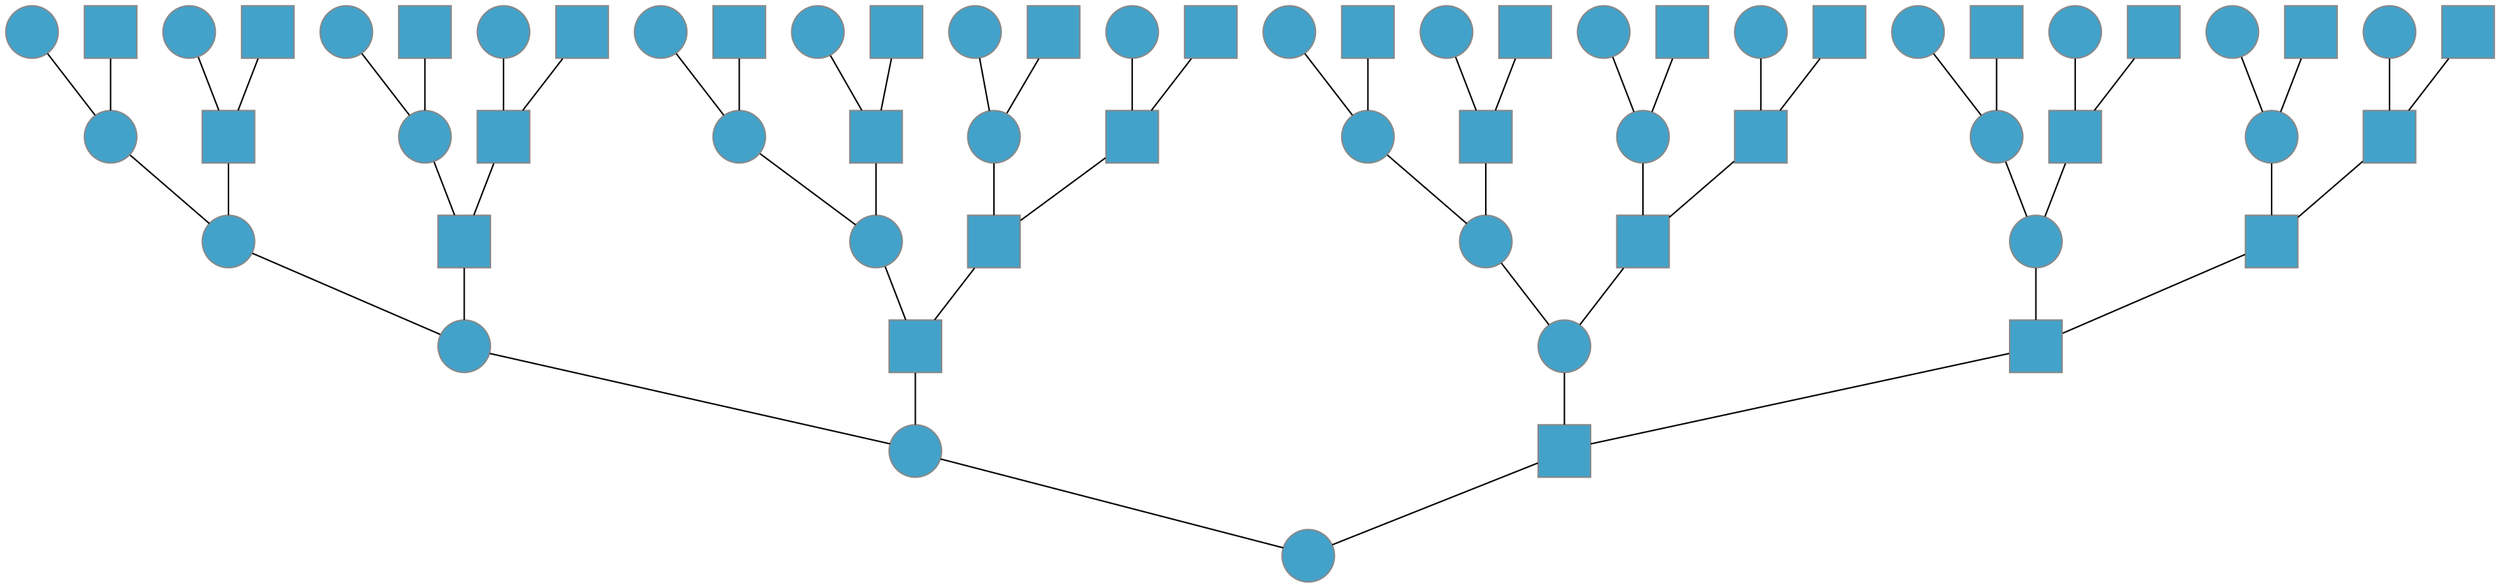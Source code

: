 graph G {
    F_0_0_0 [label="", penwidth=1, shape=circle, style=filled, fillcolor="#43a2ca", color="#888888"]
    F_1_1_1 [label="", penwidth=1, shape=circle, style=filled, fillcolor="#43a2ca", color="#888888"]
    M_32_1_0 [label="", penwidth=1, shape=square, style=filled, fillcolor="#43a2ca", color="#888888"]
    F_2_2_2 [label="", penwidth=1, shape=circle, style=filled, fillcolor="#43a2ca", color="#888888"]
    M_17_2_1 [label="", penwidth=1, shape=square, style=filled, fillcolor="#43a2ca", color="#888888"]
    F_33_2_1 [label="", penwidth=1, shape=circle, style=filled, fillcolor="#43a2ca", color="#888888"]
    M_48_2_0 [label="", penwidth=1, shape=square, style=filled, fillcolor="#43a2ca", color="#888888"]
    F_3_3_3 [label="", penwidth=1, shape=circle, style=filled, fillcolor="#43a2ca", color="#888888"]
    M_10_3_2 [label="", penwidth=1, shape=square, style=filled, fillcolor="#43a2ca", color="#888888"]
    F_18_3_2 [label="", penwidth=1, shape=circle, style=filled, fillcolor="#43a2ca", color="#888888"]
    M_25_3_1 [label="", penwidth=1, shape=square, style=filled, fillcolor="#43a2ca", color="#888888"]
    F_34_3_2 [label="", penwidth=1, shape=circle, style=filled, fillcolor="#43a2ca", color="#888888"]
    M_41_3_1 [label="", penwidth=1, shape=square, style=filled, fillcolor="#43a2ca", color="#888888"]
    F_49_3_0 [label="", penwidth=1, shape=circle, style=filled, fillcolor="#43a2ca", color="#888888"]
    M_56_3_0 [label="", penwidth=1, shape=square, style=filled, fillcolor="#43a2ca", color="#888888"]
    F_4_4_4 [label="", penwidth=1, shape=circle, style=filled, fillcolor="#43a2ca", color="#888888"]
    M_7_4_3 [label="", penwidth=1, shape=square, style=filled, fillcolor="#43a2ca", color="#888888"]
    F_11_4_3 [label="", penwidth=1, shape=circle, style=filled, fillcolor="#43a2ca", color="#888888"]
    M_14_4_2 [label="", penwidth=1, shape=square, style=filled, fillcolor="#43a2ca", color="#888888"]
    F_19_4_3 [label="", penwidth=1, shape=circle, style=filled, fillcolor="#43a2ca", color="#888888"]
    M_22_4_2 [label="", penwidth=1, shape=square, style=filled, fillcolor="#43a2ca", color="#888888"]
    F_26_4_1 [label="", penwidth=1, shape=circle, style=filled, fillcolor="#43a2ca", color="#888888"]
    M_29_4_1 [label="", penwidth=1, shape=square, style=filled, fillcolor="#43a2ca", color="#888888"]
    F_35_4_3 [label="", penwidth=1, shape=circle, style=filled, fillcolor="#43a2ca", color="#888888"]
    M_38_4_2 [label="", penwidth=1, shape=square, style=filled, fillcolor="#43a2ca", color="#888888"]
    F_42_4_2 [label="", penwidth=1, shape=circle, style=filled, fillcolor="#43a2ca", color="#888888"]
    M_45_4_1 [label="", penwidth=1, shape=square, style=filled, fillcolor="#43a2ca", color="#888888"]
    F_50_4_0 [label="", penwidth=1, shape=circle, style=filled, fillcolor="#43a2ca", color="#888888"]
    M_53_4_0 [label="", penwidth=1, shape=square, style=filled, fillcolor="#43a2ca", color="#888888"]
    F_57_4_0 [label="", penwidth=1, shape=circle, style=filled, fillcolor="#43a2ca", color="#888888"]
    M_60_4_0 [label="", penwidth=1, shape=square, style=filled, fillcolor="#43a2ca", color="#888888"]
    F_5_5_5 [label="", penwidth=1, shape=circle, style=filled, fillcolor="#43a2ca", color="#888888"]
    M_6_5_4 [label="", penwidth=1, shape=square, style=filled, fillcolor="#43a2ca", color="#888888"]
    F_8_5_4 [label="", penwidth=1, shape=circle, style=filled, fillcolor="#43a2ca", color="#888888"]
    M_9_5_3 [label="", penwidth=1, shape=square, style=filled, fillcolor="#43a2ca", color="#888888"]
    F_12_5_4 [label="", penwidth=1, shape=circle, style=filled, fillcolor="#43a2ca", color="#888888"]
    M_13_5_3 [label="", penwidth=1, shape=square, style=filled, fillcolor="#43a2ca", color="#888888"]
    F_15_5_2 [label="", penwidth=1, shape=circle, style=filled, fillcolor="#43a2ca", color="#888888"]
    M_16_5_2 [label="", penwidth=1, shape=square, style=filled, fillcolor="#43a2ca", color="#888888"]
    F_20_5_4 [label="", penwidth=1, shape=circle, style=filled, fillcolor="#43a2ca", color="#888888"]
    M_21_5_3 [label="", penwidth=1, shape=square, style=filled, fillcolor="#43a2ca", color="#888888"]
    F_23_5_3 [label="", penwidth=1, shape=circle, style=filled, fillcolor="#43a2ca", color="#888888"]
    M_24_5_2 [label="", penwidth=1, shape=square, style=filled, fillcolor="#43a2ca", color="#888888"]
    F_27_5_1 [label="", penwidth=1, shape=circle, style=filled, fillcolor="#43a2ca", color="#888888"]
    M_28_5_1 [label="", penwidth=1, shape=square, style=filled, fillcolor="#43a2ca", color="#888888"]
    F_30_5_1 [label="", penwidth=1, shape=circle, style=filled, fillcolor="#43a2ca", color="#888888"]
    M_31_5_1 [label="", penwidth=1, shape=square, style=filled, fillcolor="#43a2ca", color="#888888"]
    F_36_5_4 [label="", penwidth=1, shape=circle, style=filled, fillcolor="#43a2ca", color="#888888"]
    M_37_5_3 [label="", penwidth=1, shape=square, style=filled, fillcolor="#43a2ca", color="#888888"]
    F_39_5_3 [label="", penwidth=1, shape=circle, style=filled, fillcolor="#43a2ca", color="#888888"]
    M_40_5_2 [label="", penwidth=1, shape=square, style=filled, fillcolor="#43a2ca", color="#888888"]
    F_43_5_3 [label="", penwidth=1, shape=circle, style=filled, fillcolor="#43a2ca", color="#888888"]
    M_44_5_2 [label="", penwidth=1, shape=square, style=filled, fillcolor="#43a2ca", color="#888888"]
    F_46_5_1 [label="", penwidth=1, shape=circle, style=filled, fillcolor="#43a2ca", color="#888888"]
    M_47_5_1 [label="", penwidth=1, shape=square, style=filled, fillcolor="#43a2ca", color="#888888"]
    F_51_5_0 [label="", penwidth=1, shape=circle, style=filled, fillcolor="#43a2ca", color="#888888"]
    M_52_5_0 [label="", penwidth=1, shape=square, style=filled, fillcolor="#43a2ca", color="#888888"]
    F_54_5_0 [label="", penwidth=1, shape=circle, style=filled, fillcolor="#43a2ca", color="#888888"]
    M_55_5_0 [label="", penwidth=1, shape=square, style=filled, fillcolor="#43a2ca", color="#888888"]
    F_58_5_0 [label="", penwidth=1, shape=circle, style=filled, fillcolor="#43a2ca", color="#888888"]
    M_59_5_0 [label="", penwidth=1, shape=square, style=filled, fillcolor="#43a2ca", color="#888888"]
    F_61_5_0 [label="", penwidth=1, shape=circle, style=filled, fillcolor="#43a2ca", color="#888888"]
    M_62_5_0 [label="", penwidth=1, shape=square, style=filled, fillcolor="#43a2ca", color="#888888"]
    F_1_1_1 -- F_0_0_0
    M_32_1_0 -- F_0_0_0
    F_2_2_2 -- F_1_1_1
    M_17_2_1 -- F_1_1_1
    F_33_2_1 -- M_32_1_0
    M_48_2_0 -- M_32_1_0
    F_3_3_3 -- F_2_2_2
    M_10_3_2 -- F_2_2_2
    F_18_3_2 -- M_17_2_1
    M_25_3_1 -- M_17_2_1
    F_34_3_2 -- F_33_2_1
    M_41_3_1 -- F_33_2_1
    F_49_3_0 -- M_48_2_0
    M_56_3_0 -- M_48_2_0
    F_4_4_4 -- F_3_3_3
    M_7_4_3 -- F_3_3_3
    F_11_4_3 -- M_10_3_2
    M_14_4_2 -- M_10_3_2
    F_19_4_3 -- F_18_3_2
    M_22_4_2 -- F_18_3_2
    F_26_4_1 -- M_25_3_1
    M_29_4_1 -- M_25_3_1
    F_35_4_3 -- F_34_3_2
    M_38_4_2 -- F_34_3_2
    F_42_4_2 -- M_41_3_1
    M_45_4_1 -- M_41_3_1
    F_50_4_0 -- F_49_3_0
    M_53_4_0 -- F_49_3_0
    F_57_4_0 -- M_56_3_0
    M_60_4_0 -- M_56_3_0
    F_5_5_5 -- F_4_4_4
    M_6_5_4 -- F_4_4_4
    F_8_5_4 -- M_7_4_3
    M_9_5_3 -- M_7_4_3
    F_12_5_4 -- F_11_4_3
    M_13_5_3 -- F_11_4_3
    F_15_5_2 -- M_14_4_2
    M_16_5_2 -- M_14_4_2
    F_20_5_4 -- F_19_4_3
    M_21_5_3 -- F_19_4_3
    F_23_5_3 -- M_22_4_2
    M_24_5_2 -- M_22_4_2
    F_27_5_1 -- F_26_4_1
    M_28_5_1 -- F_26_4_1
    F_30_5_1 -- M_29_4_1
    M_31_5_1 -- M_29_4_1
    F_36_5_4 -- F_35_4_3
    M_37_5_3 -- F_35_4_3
    F_39_5_3 -- M_38_4_2
    M_40_5_2 -- M_38_4_2
    F_43_5_3 -- F_42_4_2
    M_44_5_2 -- F_42_4_2
    F_46_5_1 -- M_45_4_1
    M_47_5_1 -- M_45_4_1
    F_51_5_0 -- F_50_4_0
    M_52_5_0 -- F_50_4_0
    F_54_5_0 -- M_53_4_0
    M_55_5_0 -- M_53_4_0
    F_58_5_0 -- F_57_4_0
    M_59_5_0 -- F_57_4_0
    F_61_5_0 -- M_60_4_0
    M_62_5_0 -- M_60_4_0
{rank=same;     F_0_0_0}
{rank=same;     F_1_1_1;     M_32_1_0}
{rank=same;     F_2_2_2;     M_17_2_1;     F_33_2_1;     M_48_2_0}
{rank=same;     F_3_3_3;     M_10_3_2;     F_18_3_2;     M_25_3_1;     F_34_3_2;     M_41_3_1;     F_49_3_0;     M_56_3_0}
{rank=same;     F_4_4_4;     M_7_4_3;     F_11_4_3;     M_14_4_2;     F_19_4_3;     M_22_4_2;     F_26_4_1;     M_29_4_1;     F_35_4_3;     M_38_4_2;     F_42_4_2;     M_45_4_1;     F_50_4_0;     M_53_4_0;     F_57_4_0;     M_60_4_0}
{rank=same;     F_5_5_5;     M_6_5_4;     F_8_5_4;     M_9_5_3;     F_12_5_4;     M_13_5_3;     F_15_5_2;     M_16_5_2;     F_20_5_4;     M_21_5_3;     F_23_5_3;     M_24_5_2;     F_27_5_1;     M_28_5_1;     F_30_5_1;     M_31_5_1;     F_36_5_4;     M_37_5_3;     F_39_5_3;     M_40_5_2;     F_43_5_3;     M_44_5_2;     F_46_5_1;     M_47_5_1;     F_51_5_0;     M_52_5_0;     F_54_5_0;     M_55_5_0;     F_58_5_0;     M_59_5_0;     F_61_5_0;     M_62_5_0}
}
